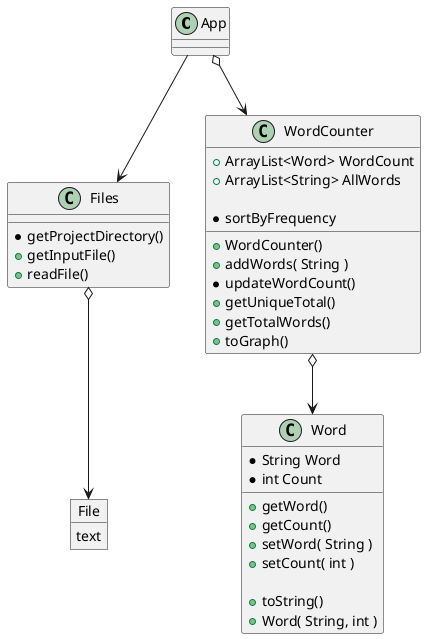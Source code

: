@startuml
'https://plantuml.com/class-diagram

class App

object File{
    text
}

class Files {
    *getProjectDirectory()
    +getInputFile()
    +readFile()
}

class Word {
    *String Word
    *int Count

    +getWord()
    +getCount()
    +setWord( String )
    +setCount( int )

    +toString()
    +Word( String, int )
}

class WordCounter {
    +ArrayList<Word> WordCount
    +ArrayList<String> AllWords

    +WordCounter()
    +addWords( String )
    *updateWordCount()
    *sortByFrequency
    +getUniqueTotal()
    +getTotalWords()
    +toGraph()
}

App --> Files
Files o--> File
App o--> WordCounter
WordCounter o--> Word
@enduml